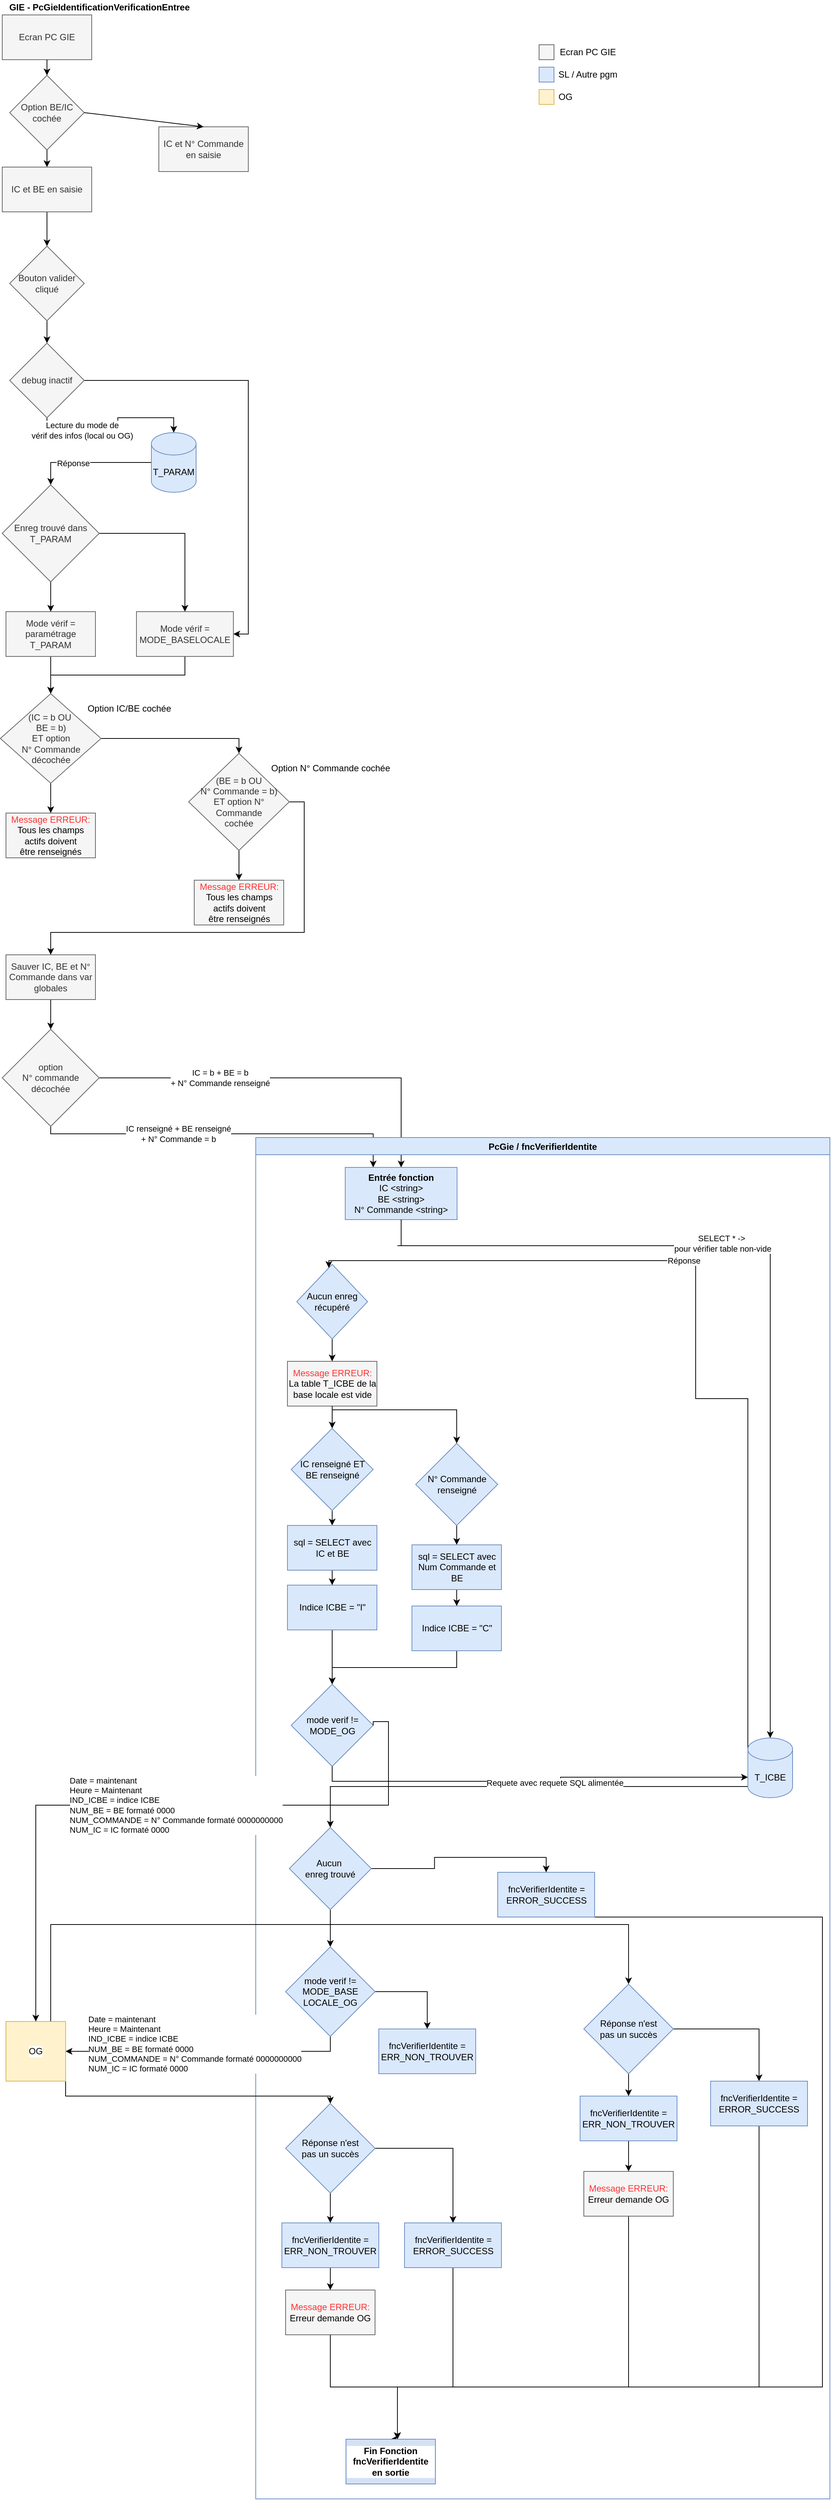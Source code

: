 <mxfile version="15.8.8" type="github">
  <diagram name="Page-1" id="c7558073-3199-34d8-9f00-42111426c3f3">
    <mxGraphModel dx="1422" dy="705" grid="1" gridSize="10" guides="1" tooltips="1" connect="1" arrows="1" fold="1" page="1" pageScale="1" pageWidth="826" pageHeight="1169" background="none" math="0" shadow="0">
      <root>
        <mxCell id="0" />
        <mxCell id="1" parent="0" />
        <mxCell id="ohkQfGkh49p79hyeSbiT-116" style="edgeStyle=orthogonalEdgeStyle;rounded=0;orthogonalLoop=1;jettySize=auto;html=1;exitX=0.5;exitY=1;exitDx=0;exitDy=0;entryX=0.5;entryY=0;entryDx=0;entryDy=0;" edge="1" parent="1" source="ohkQfGkh49p79hyeSbiT-112" target="ohkQfGkh49p79hyeSbiT-114">
          <mxGeometry relative="1" as="geometry" />
        </mxCell>
        <mxCell id="ohkQfGkh49p79hyeSbiT-112" value="Bouton valider cliqué" style="rhombus;whiteSpace=wrap;html=1;fillColor=#f5f5f5;fontColor=#333333;strokeColor=#666666;" vertex="1" parent="1">
          <mxGeometry x="80" y="390" width="100" height="100" as="geometry" />
        </mxCell>
        <mxCell id="ohkQfGkh49p79hyeSbiT-113" value="" style="endArrow=classic;html=1;rounded=0;exitX=0.5;exitY=1;exitDx=0;exitDy=0;" edge="1" parent="1" source="ohkQfGkh49p79hyeSbiT-107" target="ohkQfGkh49p79hyeSbiT-112">
          <mxGeometry width="50" height="50" relative="1" as="geometry">
            <mxPoint x="440" y="450" as="sourcePoint" />
            <mxPoint x="490" y="400" as="targetPoint" />
          </mxGeometry>
        </mxCell>
        <mxCell id="ohkQfGkh49p79hyeSbiT-118" style="edgeStyle=orthogonalEdgeStyle;rounded=0;orthogonalLoop=1;jettySize=auto;html=1;exitX=0.5;exitY=1;exitDx=0;exitDy=0;" edge="1" parent="1" source="ohkQfGkh49p79hyeSbiT-114" target="ohkQfGkh49p79hyeSbiT-117">
          <mxGeometry relative="1" as="geometry" />
        </mxCell>
        <mxCell id="ohkQfGkh49p79hyeSbiT-119" value="Lecture du mode de &lt;br&gt;vérif des infos (local ou OG)" style="edgeLabel;html=1;align=center;verticalAlign=middle;resizable=0;points=[];" vertex="1" connectable="0" parent="ohkQfGkh49p79hyeSbiT-118">
          <mxGeometry x="-0.419" y="3" relative="1" as="geometry">
            <mxPoint as="offset" />
          </mxGeometry>
        </mxCell>
        <mxCell id="ohkQfGkh49p79hyeSbiT-127" style="edgeStyle=orthogonalEdgeStyle;rounded=0;orthogonalLoop=1;jettySize=auto;html=1;exitX=1;exitY=0.5;exitDx=0;exitDy=0;entryX=1;entryY=0.5;entryDx=0;entryDy=0;" edge="1" parent="1" source="ohkQfGkh49p79hyeSbiT-114" target="ohkQfGkh49p79hyeSbiT-125">
          <mxGeometry relative="1" as="geometry">
            <Array as="points">
              <mxPoint x="400" y="570" />
              <mxPoint x="400" y="910" />
            </Array>
          </mxGeometry>
        </mxCell>
        <mxCell id="ohkQfGkh49p79hyeSbiT-114" value="debug inactif" style="rhombus;whiteSpace=wrap;html=1;fillColor=#f5f5f5;fontColor=#333333;strokeColor=#666666;" vertex="1" parent="1">
          <mxGeometry x="80" y="520" width="100" height="100" as="geometry" />
        </mxCell>
        <mxCell id="ohkQfGkh49p79hyeSbiT-121" style="edgeStyle=orthogonalEdgeStyle;rounded=0;orthogonalLoop=1;jettySize=auto;html=1;exitX=0;exitY=0.5;exitDx=0;exitDy=0;exitPerimeter=0;entryX=0.5;entryY=0;entryDx=0;entryDy=0;" edge="1" parent="1" source="ohkQfGkh49p79hyeSbiT-117" target="ohkQfGkh49p79hyeSbiT-120">
          <mxGeometry relative="1" as="geometry" />
        </mxCell>
        <mxCell id="ohkQfGkh49p79hyeSbiT-122" value="Réponse" style="edgeLabel;html=1;align=center;verticalAlign=middle;resizable=0;points=[];" vertex="1" connectable="0" parent="ohkQfGkh49p79hyeSbiT-121">
          <mxGeometry x="0.274" y="1" relative="1" as="geometry">
            <mxPoint as="offset" />
          </mxGeometry>
        </mxCell>
        <mxCell id="ohkQfGkh49p79hyeSbiT-117" value="T_PARAM" style="shape=cylinder3;whiteSpace=wrap;html=1;boundedLbl=1;backgroundOutline=1;size=15;fillColor=#dae8fc;strokeColor=#6c8ebf;" vertex="1" parent="1">
          <mxGeometry x="270" y="640" width="60" height="80" as="geometry" />
        </mxCell>
        <mxCell id="ohkQfGkh49p79hyeSbiT-124" style="edgeStyle=orthogonalEdgeStyle;rounded=0;orthogonalLoop=1;jettySize=auto;html=1;exitX=0.5;exitY=1;exitDx=0;exitDy=0;entryX=0.5;entryY=0;entryDx=0;entryDy=0;" edge="1" parent="1" source="ohkQfGkh49p79hyeSbiT-120" target="ohkQfGkh49p79hyeSbiT-123">
          <mxGeometry relative="1" as="geometry" />
        </mxCell>
        <mxCell id="ohkQfGkh49p79hyeSbiT-126" style="edgeStyle=orthogonalEdgeStyle;rounded=0;orthogonalLoop=1;jettySize=auto;html=1;exitX=1;exitY=0.5;exitDx=0;exitDy=0;entryX=0.5;entryY=0;entryDx=0;entryDy=0;" edge="1" parent="1" source="ohkQfGkh49p79hyeSbiT-120" target="ohkQfGkh49p79hyeSbiT-125">
          <mxGeometry relative="1" as="geometry" />
        </mxCell>
        <mxCell id="ohkQfGkh49p79hyeSbiT-120" value="Enreg trouvé dans T_PARAM" style="rhombus;whiteSpace=wrap;html=1;fillColor=#f5f5f5;fontColor=#333333;strokeColor=#666666;" vertex="1" parent="1">
          <mxGeometry x="70" y="710" width="130" height="130" as="geometry" />
        </mxCell>
        <mxCell id="ohkQfGkh49p79hyeSbiT-145" style="edgeStyle=orthogonalEdgeStyle;rounded=0;orthogonalLoop=1;jettySize=auto;html=1;exitX=0.5;exitY=1;exitDx=0;exitDy=0;entryX=0.5;entryY=0;entryDx=0;entryDy=0;" edge="1" parent="1" source="ohkQfGkh49p79hyeSbiT-123" target="ohkQfGkh49p79hyeSbiT-144">
          <mxGeometry relative="1" as="geometry" />
        </mxCell>
        <mxCell id="ohkQfGkh49p79hyeSbiT-123" value="Mode vérif = paramétrage T_PARAM" style="rounded=0;whiteSpace=wrap;html=1;fillColor=#f5f5f5;fontColor=#333333;strokeColor=#666666;" vertex="1" parent="1">
          <mxGeometry x="75" y="880" width="120" height="60" as="geometry" />
        </mxCell>
        <mxCell id="ohkQfGkh49p79hyeSbiT-146" style="edgeStyle=orthogonalEdgeStyle;rounded=0;orthogonalLoop=1;jettySize=auto;html=1;exitX=0.5;exitY=1;exitDx=0;exitDy=0;" edge="1" parent="1" source="ohkQfGkh49p79hyeSbiT-125" target="ohkQfGkh49p79hyeSbiT-144">
          <mxGeometry relative="1" as="geometry" />
        </mxCell>
        <mxCell id="ohkQfGkh49p79hyeSbiT-125" value="Mode vérif = MODE_BASELOCALE" style="rounded=0;whiteSpace=wrap;html=1;fillColor=#f5f5f5;fontColor=#333333;strokeColor=#666666;" vertex="1" parent="1">
          <mxGeometry x="250" y="880" width="130" height="60" as="geometry" />
        </mxCell>
        <mxCell id="ohkQfGkh49p79hyeSbiT-102" value="Ecran PC GIE" style="rounded=0;whiteSpace=wrap;html=1;fillColor=#f5f5f5;fontColor=#333333;strokeColor=#666666;" vertex="1" parent="1">
          <mxGeometry x="70" y="80" width="120" height="60" as="geometry" />
        </mxCell>
        <mxCell id="ohkQfGkh49p79hyeSbiT-103" value="Option BE/IC cochée" style="rhombus;whiteSpace=wrap;html=1;fillColor=#f5f5f5;fontColor=#333333;strokeColor=#666666;" vertex="1" parent="1">
          <mxGeometry x="80" y="161" width="100" height="100" as="geometry" />
        </mxCell>
        <mxCell id="ohkQfGkh49p79hyeSbiT-107" value="IC et BE en saisie" style="rounded=0;whiteSpace=wrap;html=1;fillColor=#f5f5f5;fontColor=#333333;strokeColor=#666666;" vertex="1" parent="1">
          <mxGeometry x="70" y="284" width="120" height="60" as="geometry" />
        </mxCell>
        <mxCell id="ohkQfGkh49p79hyeSbiT-110" value="IC et N° Commande en saisie" style="rounded=0;whiteSpace=wrap;html=1;fillColor=#f5f5f5;fontColor=#333333;strokeColor=#666666;" vertex="1" parent="1">
          <mxGeometry x="280" y="230" width="120" height="60" as="geometry" />
        </mxCell>
        <mxCell id="ohkQfGkh49p79hyeSbiT-105" value="" style="endArrow=classic;html=1;rounded=0;exitX=0.5;exitY=1;exitDx=0;exitDy=0;entryX=0.5;entryY=0;entryDx=0;entryDy=0;" edge="1" parent="1" source="ohkQfGkh49p79hyeSbiT-102" target="ohkQfGkh49p79hyeSbiT-103">
          <mxGeometry relative="1" as="geometry">
            <mxPoint x="-250" y="-160" as="sourcePoint" />
            <mxPoint x="-150" y="-160" as="targetPoint" />
          </mxGeometry>
        </mxCell>
        <mxCell id="ohkQfGkh49p79hyeSbiT-111" value="" style="endArrow=classic;html=1;rounded=0;exitX=1;exitY=0.5;exitDx=0;exitDy=0;entryX=0.5;entryY=0;entryDx=0;entryDy=0;" edge="1" parent="1" source="ohkQfGkh49p79hyeSbiT-103" target="ohkQfGkh49p79hyeSbiT-110">
          <mxGeometry width="50" height="50" relative="1" as="geometry">
            <mxPoint x="-220" y="-140" as="sourcePoint" />
            <mxPoint x="-170" y="-190" as="targetPoint" />
          </mxGeometry>
        </mxCell>
        <mxCell id="ohkQfGkh49p79hyeSbiT-108" value="" style="endArrow=classic;html=1;rounded=0;" edge="1" parent="1" source="ohkQfGkh49p79hyeSbiT-103" target="ohkQfGkh49p79hyeSbiT-107">
          <mxGeometry relative="1" as="geometry">
            <mxPoint x="-530" y="-130" as="sourcePoint" />
            <mxPoint x="-530" y="-109" as="targetPoint" />
          </mxGeometry>
        </mxCell>
        <mxCell id="ohkQfGkh49p79hyeSbiT-128" value="&lt;span style=&quot;font-weight: 700&quot;&gt;GIE - PcGieIdentificationVerificationEntree&lt;/span&gt;" style="text;html=1;align=center;verticalAlign=middle;resizable=0;points=[];autosize=1;strokeColor=none;fillColor=none;" vertex="1" parent="1">
          <mxGeometry x="70" y="60" width="260" height="20" as="geometry" />
        </mxCell>
        <mxCell id="ohkQfGkh49p79hyeSbiT-148" style="edgeStyle=orthogonalEdgeStyle;rounded=0;orthogonalLoop=1;jettySize=auto;html=1;exitX=0.5;exitY=1;exitDx=0;exitDy=0;entryX=0.5;entryY=0;entryDx=0;entryDy=0;fontColor=#000000;" edge="1" parent="1" source="ohkQfGkh49p79hyeSbiT-144" target="ohkQfGkh49p79hyeSbiT-147">
          <mxGeometry relative="1" as="geometry" />
        </mxCell>
        <mxCell id="ohkQfGkh49p79hyeSbiT-151" style="edgeStyle=orthogonalEdgeStyle;rounded=0;orthogonalLoop=1;jettySize=auto;html=1;exitX=1;exitY=0.5;exitDx=0;exitDy=0;entryX=0.5;entryY=0;entryDx=0;entryDy=0;fontColor=#000000;" edge="1" parent="1" source="ohkQfGkh49p79hyeSbiT-144" target="ohkQfGkh49p79hyeSbiT-149">
          <mxGeometry relative="1" as="geometry" />
        </mxCell>
        <mxCell id="ohkQfGkh49p79hyeSbiT-144" value="(IC = b OU&amp;nbsp;&lt;br&gt;BE = b)&lt;br&gt;ET option &lt;br&gt;N° Commande &lt;br&gt;décochée" style="rhombus;whiteSpace=wrap;html=1;fillColor=#f5f5f5;fontColor=#333333;strokeColor=#666666;" vertex="1" parent="1">
          <mxGeometry x="67.5" y="990" width="135" height="120" as="geometry" />
        </mxCell>
        <mxCell id="ohkQfGkh49p79hyeSbiT-147" value="&lt;font color=&quot;#ff3333&quot;&gt;Message ERREUR:&lt;/font&gt;&lt;br&gt;&lt;font color=&quot;#000000&quot;&gt;Tous les champs actifs doivent être&amp;nbsp;renseignés&lt;/font&gt;" style="rounded=0;whiteSpace=wrap;html=1;fillColor=#f5f5f5;fontColor=#333333;strokeColor=#666666;" vertex="1" parent="1">
          <mxGeometry x="75" y="1150" width="120" height="60" as="geometry" />
        </mxCell>
        <mxCell id="ohkQfGkh49p79hyeSbiT-154" style="edgeStyle=orthogonalEdgeStyle;rounded=0;orthogonalLoop=1;jettySize=auto;html=1;exitX=0.5;exitY=1;exitDx=0;exitDy=0;entryX=0.5;entryY=0;entryDx=0;entryDy=0;fontColor=#000000;" edge="1" parent="1" source="ohkQfGkh49p79hyeSbiT-149" target="ohkQfGkh49p79hyeSbiT-153">
          <mxGeometry relative="1" as="geometry" />
        </mxCell>
        <mxCell id="ohkQfGkh49p79hyeSbiT-156" style="edgeStyle=orthogonalEdgeStyle;rounded=0;orthogonalLoop=1;jettySize=auto;html=1;exitX=1;exitY=0.5;exitDx=0;exitDy=0;fontColor=#000000;" edge="1" parent="1" source="ohkQfGkh49p79hyeSbiT-149" target="ohkQfGkh49p79hyeSbiT-155">
          <mxGeometry relative="1" as="geometry">
            <Array as="points">
              <mxPoint x="475" y="1135" />
              <mxPoint x="475" y="1310" />
              <mxPoint x="135" y="1310" />
            </Array>
          </mxGeometry>
        </mxCell>
        <mxCell id="ohkQfGkh49p79hyeSbiT-149" value="(BE = b OU &lt;br&gt;N° Commande = b) &lt;br&gt;ET option N° Commande &lt;br&gt;cochée" style="rhombus;whiteSpace=wrap;html=1;fillColor=#f5f5f5;fontColor=#333333;strokeColor=#666666;" vertex="1" parent="1">
          <mxGeometry x="320" y="1070" width="135" height="130" as="geometry" />
        </mxCell>
        <mxCell id="ohkQfGkh49p79hyeSbiT-150" value="Option IC/BE cochée" style="text;html=1;align=center;verticalAlign=middle;resizable=0;points=[];autosize=1;strokeColor=none;fillColor=none;fontColor=#000000;" vertex="1" parent="1">
          <mxGeometry x="175" y="1000" width="130" height="20" as="geometry" />
        </mxCell>
        <mxCell id="ohkQfGkh49p79hyeSbiT-152" value="Option N° Commande cochée" style="text;html=1;align=center;verticalAlign=middle;resizable=0;points=[];autosize=1;strokeColor=none;fillColor=none;fontColor=#000000;" vertex="1" parent="1">
          <mxGeometry x="420" y="1080" width="180" height="20" as="geometry" />
        </mxCell>
        <mxCell id="ohkQfGkh49p79hyeSbiT-153" value="&lt;font color=&quot;#ff3333&quot;&gt;Message ERREUR:&lt;/font&gt;&lt;br&gt;&lt;font color=&quot;#000000&quot;&gt;Tous les champs actifs doivent être&amp;nbsp;renseignés&lt;/font&gt;" style="rounded=0;whiteSpace=wrap;html=1;fillColor=#f5f5f5;fontColor=#333333;strokeColor=#666666;" vertex="1" parent="1">
          <mxGeometry x="327.5" y="1240" width="120" height="60" as="geometry" />
        </mxCell>
        <mxCell id="ohkQfGkh49p79hyeSbiT-158" style="edgeStyle=orthogonalEdgeStyle;rounded=0;orthogonalLoop=1;jettySize=auto;html=1;exitX=0.5;exitY=1;exitDx=0;exitDy=0;entryX=0.5;entryY=0;entryDx=0;entryDy=0;fontColor=#000000;" edge="1" parent="1" source="ohkQfGkh49p79hyeSbiT-155" target="ohkQfGkh49p79hyeSbiT-157">
          <mxGeometry relative="1" as="geometry" />
        </mxCell>
        <mxCell id="ohkQfGkh49p79hyeSbiT-155" value="Sauver IC, BE et N° Commande dans var globales" style="rounded=0;whiteSpace=wrap;html=1;fillColor=#f5f5f5;fontColor=#333333;strokeColor=#666666;" vertex="1" parent="1">
          <mxGeometry x="75" y="1340" width="120" height="60" as="geometry" />
        </mxCell>
        <mxCell id="ohkQfGkh49p79hyeSbiT-162" style="edgeStyle=orthogonalEdgeStyle;rounded=0;orthogonalLoop=1;jettySize=auto;html=1;exitX=0.5;exitY=1;exitDx=0;exitDy=0;fontColor=#000000;entryX=0.25;entryY=0;entryDx=0;entryDy=0;" edge="1" parent="1" source="ohkQfGkh49p79hyeSbiT-157" target="ohkQfGkh49p79hyeSbiT-169">
          <mxGeometry relative="1" as="geometry">
            <mxPoint x="580" y="1540" as="targetPoint" />
            <Array as="points">
              <mxPoint x="135" y="1580" />
              <mxPoint x="568" y="1580" />
            </Array>
          </mxGeometry>
        </mxCell>
        <mxCell id="ohkQfGkh49p79hyeSbiT-163" value="IC renseigné + BE renseigné &lt;br&gt;+ N° Commande = b" style="edgeLabel;html=1;align=center;verticalAlign=middle;resizable=0;points=[];fontColor=#000000;" vertex="1" connectable="0" parent="ohkQfGkh49p79hyeSbiT-162">
          <mxGeometry x="0.219" relative="1" as="geometry">
            <mxPoint x="-116" as="offset" />
          </mxGeometry>
        </mxCell>
        <mxCell id="ohkQfGkh49p79hyeSbiT-164" style="edgeStyle=orthogonalEdgeStyle;rounded=0;orthogonalLoop=1;jettySize=auto;html=1;exitX=1;exitY=0.5;exitDx=0;exitDy=0;entryX=0.5;entryY=0;entryDx=0;entryDy=0;fontColor=#000000;" edge="1" parent="1" source="ohkQfGkh49p79hyeSbiT-157" target="ohkQfGkh49p79hyeSbiT-169">
          <mxGeometry relative="1" as="geometry">
            <mxPoint x="405" y="1620" as="targetPoint" />
          </mxGeometry>
        </mxCell>
        <mxCell id="ohkQfGkh49p79hyeSbiT-165" value="IC = b + BE = b &lt;br&gt;+ N° Commande renseigné" style="edgeLabel;html=1;align=center;verticalAlign=middle;resizable=0;points=[];fontColor=#000000;" vertex="1" connectable="0" parent="ohkQfGkh49p79hyeSbiT-164">
          <mxGeometry x="-0.594" y="-1" relative="1" as="geometry">
            <mxPoint x="55" y="-1" as="offset" />
          </mxGeometry>
        </mxCell>
        <mxCell id="ohkQfGkh49p79hyeSbiT-157" value="option &lt;br&gt;N° commande décochée" style="rhombus;whiteSpace=wrap;html=1;fillColor=#f5f5f5;fontColor=#333333;strokeColor=#666666;" vertex="1" parent="1">
          <mxGeometry x="70" y="1440" width="130" height="130" as="geometry" />
        </mxCell>
        <mxCell id="ohkQfGkh49p79hyeSbiT-160" value="" style="group" vertex="1" connectable="0" parent="1">
          <mxGeometry x="790" y="120" width="110" height="80" as="geometry" />
        </mxCell>
        <mxCell id="ohkQfGkh49p79hyeSbiT-129" value="" style="rounded=0;whiteSpace=wrap;html=1;fillColor=#f5f5f5;fontColor=#333333;strokeColor=#666666;container=0;" vertex="1" parent="ohkQfGkh49p79hyeSbiT-160">
          <mxGeometry width="20" height="20" as="geometry" />
        </mxCell>
        <mxCell id="ohkQfGkh49p79hyeSbiT-130" value="Ecran PC GIE" style="text;html=1;align=center;verticalAlign=middle;resizable=0;points=[];autosize=1;strokeColor=none;fillColor=none;container=0;" vertex="1" parent="ohkQfGkh49p79hyeSbiT-160">
          <mxGeometry x="20" width="90" height="20" as="geometry" />
        </mxCell>
        <mxCell id="ohkQfGkh49p79hyeSbiT-133" value="" style="rounded=0;whiteSpace=wrap;html=1;fillColor=#dae8fc;strokeColor=#6c8ebf;container=0;" vertex="1" parent="ohkQfGkh49p79hyeSbiT-160">
          <mxGeometry y="30" width="20" height="20" as="geometry" />
        </mxCell>
        <mxCell id="ohkQfGkh49p79hyeSbiT-134" value="SL / Autre pgm" style="text;html=1;align=center;verticalAlign=middle;resizable=0;points=[];autosize=1;strokeColor=none;fillColor=none;container=0;" vertex="1" parent="ohkQfGkh49p79hyeSbiT-160">
          <mxGeometry x="20" y="30" width="90" height="20" as="geometry" />
        </mxCell>
        <mxCell id="ohkQfGkh49p79hyeSbiT-141" value="" style="rounded=0;whiteSpace=wrap;html=1;fillColor=#fff2cc;strokeColor=#d6b656;container=0;" vertex="1" parent="ohkQfGkh49p79hyeSbiT-160">
          <mxGeometry y="60" width="20" height="20" as="geometry" />
        </mxCell>
        <mxCell id="ohkQfGkh49p79hyeSbiT-142" value="OG" style="text;html=1;align=center;verticalAlign=middle;resizable=0;points=[];autosize=1;strokeColor=none;fillColor=none;container=0;" vertex="1" parent="ohkQfGkh49p79hyeSbiT-160">
          <mxGeometry x="20" y="60" width="30" height="20" as="geometry" />
        </mxCell>
        <mxCell id="ohkQfGkh49p79hyeSbiT-166" value="PcGie / fncVerifierIdentite" style="swimlane;fillColor=#dae8fc;strokeColor=#6c8ebf;" vertex="1" parent="1">
          <mxGeometry x="410" y="1585" width="770" height="1825" as="geometry">
            <mxRectangle x="460" y="1460" width="130" height="23" as="alternateBounds" />
          </mxGeometry>
        </mxCell>
        <mxCell id="ohkQfGkh49p79hyeSbiT-169" value="&lt;b&gt;Entrée fonction&lt;/b&gt;&lt;br&gt;IC &amp;lt;string&amp;gt;&lt;br&gt;BE &amp;lt;string&amp;gt;&lt;br&gt;N° Commande &amp;lt;string&amp;gt;" style="rounded=0;whiteSpace=wrap;html=1;fillColor=#dae8fc;strokeColor=#6c8ebf;" vertex="1" parent="ohkQfGkh49p79hyeSbiT-166">
          <mxGeometry x="120" y="40" width="150" height="70" as="geometry" />
        </mxCell>
        <mxCell id="ohkQfGkh49p79hyeSbiT-176" style="edgeStyle=orthogonalEdgeStyle;rounded=0;orthogonalLoop=1;jettySize=auto;html=1;exitX=0.5;exitY=1;exitDx=0;exitDy=0;fontColor=#000000;" edge="1" parent="ohkQfGkh49p79hyeSbiT-166" source="ohkQfGkh49p79hyeSbiT-172" target="ohkQfGkh49p79hyeSbiT-175">
          <mxGeometry relative="1" as="geometry" />
        </mxCell>
        <mxCell id="ohkQfGkh49p79hyeSbiT-172" value="Aucun enreg récupéré" style="rhombus;whiteSpace=wrap;html=1;fillColor=#dae8fc;strokeColor=#6c8ebf;" vertex="1" parent="ohkQfGkh49p79hyeSbiT-166">
          <mxGeometry x="55" y="170" width="95" height="100" as="geometry" />
        </mxCell>
        <mxCell id="ohkQfGkh49p79hyeSbiT-178" style="edgeStyle=orthogonalEdgeStyle;rounded=0;orthogonalLoop=1;jettySize=auto;html=1;exitX=0.5;exitY=1;exitDx=0;exitDy=0;fontColor=#000000;" edge="1" parent="ohkQfGkh49p79hyeSbiT-166" source="ohkQfGkh49p79hyeSbiT-175" target="ohkQfGkh49p79hyeSbiT-177">
          <mxGeometry relative="1" as="geometry" />
        </mxCell>
        <mxCell id="ohkQfGkh49p79hyeSbiT-175" value="&lt;font color=&quot;#ff3333&quot;&gt;Message ERREUR:&lt;/font&gt;&lt;br&gt;&lt;font color=&quot;#000000&quot;&gt;La table T_ICBE de la base locale est vide&lt;/font&gt;" style="rounded=0;whiteSpace=wrap;html=1;fillColor=#f5f5f5;fontColor=#333333;strokeColor=#666666;" vertex="1" parent="ohkQfGkh49p79hyeSbiT-166">
          <mxGeometry x="42.5" y="300" width="120" height="60" as="geometry" />
        </mxCell>
        <mxCell id="ohkQfGkh49p79hyeSbiT-189" style="edgeStyle=orthogonalEdgeStyle;rounded=0;orthogonalLoop=1;jettySize=auto;html=1;exitX=0.5;exitY=1;exitDx=0;exitDy=0;entryX=0.5;entryY=0;entryDx=0;entryDy=0;fontColor=#000000;" edge="1" parent="ohkQfGkh49p79hyeSbiT-166" source="ohkQfGkh49p79hyeSbiT-177" target="ohkQfGkh49p79hyeSbiT-186">
          <mxGeometry relative="1" as="geometry" />
        </mxCell>
        <mxCell id="ohkQfGkh49p79hyeSbiT-177" value="IC renseigné ET&lt;br&gt;BE renseigné" style="rhombus;whiteSpace=wrap;html=1;fillColor=#dae8fc;strokeColor=#6c8ebf;" vertex="1" parent="ohkQfGkh49p79hyeSbiT-166">
          <mxGeometry x="47.5" y="390" width="110" height="110" as="geometry" />
        </mxCell>
        <mxCell id="ohkQfGkh49p79hyeSbiT-204" style="edgeStyle=orthogonalEdgeStyle;rounded=0;orthogonalLoop=1;jettySize=auto;html=1;exitX=0.5;exitY=1;exitDx=0;exitDy=0;fontColor=#000000;" edge="1" parent="ohkQfGkh49p79hyeSbiT-166" source="ohkQfGkh49p79hyeSbiT-181" target="ohkQfGkh49p79hyeSbiT-198">
          <mxGeometry relative="1" as="geometry" />
        </mxCell>
        <mxCell id="ohkQfGkh49p79hyeSbiT-181" value="Indice ICBE = &quot;I&quot;" style="rounded=0;whiteSpace=wrap;html=1;fillColor=#dae8fc;strokeColor=#6c8ebf;" vertex="1" parent="ohkQfGkh49p79hyeSbiT-166">
          <mxGeometry x="42.5" y="600" width="120" height="60" as="geometry" />
        </mxCell>
        <mxCell id="ohkQfGkh49p79hyeSbiT-190" style="edgeStyle=orthogonalEdgeStyle;rounded=0;orthogonalLoop=1;jettySize=auto;html=1;exitX=0.5;exitY=1;exitDx=0;exitDy=0;entryX=0.5;entryY=0;entryDx=0;entryDy=0;fontColor=#000000;" edge="1" parent="ohkQfGkh49p79hyeSbiT-166" source="ohkQfGkh49p79hyeSbiT-186" target="ohkQfGkh49p79hyeSbiT-181">
          <mxGeometry relative="1" as="geometry" />
        </mxCell>
        <mxCell id="ohkQfGkh49p79hyeSbiT-186" value="sql = SELECT avec IC et BE" style="rounded=0;whiteSpace=wrap;html=1;fillColor=#dae8fc;strokeColor=#6c8ebf;" vertex="1" parent="ohkQfGkh49p79hyeSbiT-166">
          <mxGeometry x="42.5" y="520" width="120" height="60" as="geometry" />
        </mxCell>
        <mxCell id="ohkQfGkh49p79hyeSbiT-198" value="mode verif != MODE_OG" style="rhombus;whiteSpace=wrap;html=1;fillColor=#dae8fc;strokeColor=#6c8ebf;" vertex="1" parent="ohkQfGkh49p79hyeSbiT-166">
          <mxGeometry x="47.5" y="733" width="110" height="110" as="geometry" />
        </mxCell>
        <mxCell id="ohkQfGkh49p79hyeSbiT-173" style="edgeStyle=orthogonalEdgeStyle;rounded=0;orthogonalLoop=1;jettySize=auto;html=1;exitX=0;exitY=0;exitDx=0;exitDy=15;exitPerimeter=0;fontColor=#000000;" edge="1" parent="1" source="ohkQfGkh49p79hyeSbiT-168" target="ohkQfGkh49p79hyeSbiT-172">
          <mxGeometry relative="1" as="geometry">
            <Array as="points">
              <mxPoint x="1000" y="1935" />
              <mxPoint x="1000" y="1750" />
              <mxPoint x="508" y="1750" />
            </Array>
          </mxGeometry>
        </mxCell>
        <mxCell id="ohkQfGkh49p79hyeSbiT-174" value="Réponse" style="edgeLabel;html=1;align=center;verticalAlign=middle;resizable=0;points=[];fontColor=#000000;" vertex="1" connectable="0" parent="ohkQfGkh49p79hyeSbiT-173">
          <mxGeometry x="0.209" relative="1" as="geometry">
            <mxPoint as="offset" />
          </mxGeometry>
        </mxCell>
        <mxCell id="ohkQfGkh49p79hyeSbiT-209" style="edgeStyle=orthogonalEdgeStyle;rounded=0;orthogonalLoop=1;jettySize=auto;html=1;exitX=0;exitY=1;exitDx=0;exitDy=-15;exitPerimeter=0;entryX=0.5;entryY=0;entryDx=0;entryDy=0;fontColor=#000000;" edge="1" parent="1" source="ohkQfGkh49p79hyeSbiT-168" target="ohkQfGkh49p79hyeSbiT-208">
          <mxGeometry relative="1" as="geometry" />
        </mxCell>
        <mxCell id="ohkQfGkh49p79hyeSbiT-168" value="T_ICBE" style="shape=cylinder3;whiteSpace=wrap;html=1;boundedLbl=1;backgroundOutline=1;size=15;fillColor=#dae8fc;strokeColor=#6c8ebf;" vertex="1" parent="1">
          <mxGeometry x="1070" y="2390" width="60" height="80" as="geometry" />
        </mxCell>
        <mxCell id="ohkQfGkh49p79hyeSbiT-170" style="edgeStyle=orthogonalEdgeStyle;rounded=0;orthogonalLoop=1;jettySize=auto;html=1;exitX=0.5;exitY=1;exitDx=0;exitDy=0;entryX=0.5;entryY=0;entryDx=0;entryDy=0;entryPerimeter=0;fontColor=#000000;" edge="1" parent="1" source="ohkQfGkh49p79hyeSbiT-169" target="ohkQfGkh49p79hyeSbiT-168">
          <mxGeometry relative="1" as="geometry">
            <Array as="points">
              <mxPoint x="600" y="1730" />
              <mxPoint x="1070" y="1730" />
            </Array>
          </mxGeometry>
        </mxCell>
        <mxCell id="ohkQfGkh49p79hyeSbiT-171" value="SELECT * -&amp;gt;&amp;nbsp;&lt;br&gt;pour vérifier table non-vide" style="edgeLabel;html=1;align=center;verticalAlign=middle;resizable=0;points=[];fontColor=#000000;" vertex="1" connectable="0" parent="ohkQfGkh49p79hyeSbiT-170">
          <mxGeometry x="-0.196" y="3" relative="1" as="geometry">
            <mxPoint x="-7" as="offset" />
          </mxGeometry>
        </mxCell>
        <mxCell id="ohkQfGkh49p79hyeSbiT-195" style="edgeStyle=orthogonalEdgeStyle;rounded=0;orthogonalLoop=1;jettySize=auto;html=1;exitX=0.5;exitY=1;exitDx=0;exitDy=0;fontColor=#000000;" edge="1" parent="1" source="ohkQfGkh49p79hyeSbiT-191" target="ohkQfGkh49p79hyeSbiT-193">
          <mxGeometry relative="1" as="geometry">
            <mxPoint x="679.5" y="2125" as="targetPoint" />
          </mxGeometry>
        </mxCell>
        <mxCell id="ohkQfGkh49p79hyeSbiT-191" value="N° Commande&lt;br&gt;renseigné" style="rhombus;whiteSpace=wrap;html=1;fillColor=#dae8fc;strokeColor=#6c8ebf;" vertex="1" parent="1">
          <mxGeometry x="624.5" y="1995" width="110" height="110" as="geometry" />
        </mxCell>
        <mxCell id="ohkQfGkh49p79hyeSbiT-205" style="edgeStyle=orthogonalEdgeStyle;rounded=0;orthogonalLoop=1;jettySize=auto;html=1;exitX=0.5;exitY=1;exitDx=0;exitDy=0;fontColor=#000000;" edge="1" parent="1" source="ohkQfGkh49p79hyeSbiT-192" target="ohkQfGkh49p79hyeSbiT-198">
          <mxGeometry relative="1" as="geometry" />
        </mxCell>
        <mxCell id="ohkQfGkh49p79hyeSbiT-192" value="Indice ICBE = &quot;C&quot;" style="rounded=0;whiteSpace=wrap;html=1;fillColor=#dae8fc;strokeColor=#6c8ebf;" vertex="1" parent="1">
          <mxGeometry x="619.5" y="2213" width="120" height="60" as="geometry" />
        </mxCell>
        <mxCell id="ohkQfGkh49p79hyeSbiT-202" style="edgeStyle=orthogonalEdgeStyle;rounded=0;orthogonalLoop=1;jettySize=auto;html=1;exitX=0.5;exitY=1;exitDx=0;exitDy=0;fontColor=#000000;" edge="1" parent="1" source="ohkQfGkh49p79hyeSbiT-193" target="ohkQfGkh49p79hyeSbiT-192">
          <mxGeometry relative="1" as="geometry" />
        </mxCell>
        <mxCell id="ohkQfGkh49p79hyeSbiT-193" value="sql = SELECT avec Num Commande et BE" style="rounded=0;whiteSpace=wrap;html=1;fillColor=#dae8fc;strokeColor=#6c8ebf;" vertex="1" parent="1">
          <mxGeometry x="619.5" y="2131" width="120" height="60" as="geometry" />
        </mxCell>
        <mxCell id="ohkQfGkh49p79hyeSbiT-194" style="edgeStyle=orthogonalEdgeStyle;rounded=0;orthogonalLoop=1;jettySize=auto;html=1;exitX=0.5;exitY=1;exitDx=0;exitDy=0;entryX=0.5;entryY=0;entryDx=0;entryDy=0;fontColor=#000000;" edge="1" parent="1" source="ohkQfGkh49p79hyeSbiT-175" target="ohkQfGkh49p79hyeSbiT-191">
          <mxGeometry relative="1" as="geometry">
            <Array as="points">
              <mxPoint x="513" y="1950" />
              <mxPoint x="680" y="1950" />
            </Array>
          </mxGeometry>
        </mxCell>
        <mxCell id="ohkQfGkh49p79hyeSbiT-206" style="edgeStyle=orthogonalEdgeStyle;rounded=0;orthogonalLoop=1;jettySize=auto;html=1;exitX=0.5;exitY=1;exitDx=0;exitDy=0;entryX=0;entryY=0;entryDx=0;entryDy=52.5;entryPerimeter=0;fontColor=#000000;" edge="1" parent="1" source="ohkQfGkh49p79hyeSbiT-198" target="ohkQfGkh49p79hyeSbiT-168">
          <mxGeometry relative="1" as="geometry" />
        </mxCell>
        <mxCell id="ohkQfGkh49p79hyeSbiT-207" value="Requete avec requete SQL alimentée" style="edgeLabel;html=1;align=center;verticalAlign=middle;resizable=0;points=[];fontColor=#000000;" vertex="1" connectable="0" parent="ohkQfGkh49p79hyeSbiT-206">
          <mxGeometry x="0.088" y="-2" relative="1" as="geometry">
            <mxPoint x="1" as="offset" />
          </mxGeometry>
        </mxCell>
        <mxCell id="ohkQfGkh49p79hyeSbiT-211" style="edgeStyle=orthogonalEdgeStyle;rounded=0;orthogonalLoop=1;jettySize=auto;html=1;exitX=0.5;exitY=1;exitDx=0;exitDy=0;fontColor=#000000;" edge="1" parent="1" source="ohkQfGkh49p79hyeSbiT-208" target="ohkQfGkh49p79hyeSbiT-210">
          <mxGeometry relative="1" as="geometry" />
        </mxCell>
        <mxCell id="ohkQfGkh49p79hyeSbiT-230" style="edgeStyle=orthogonalEdgeStyle;rounded=0;orthogonalLoop=1;jettySize=auto;html=1;exitX=1;exitY=0.5;exitDx=0;exitDy=0;entryX=0.5;entryY=0;entryDx=0;entryDy=0;fontColor=#000000;" edge="1" parent="1" source="ohkQfGkh49p79hyeSbiT-208" target="ohkQfGkh49p79hyeSbiT-229">
          <mxGeometry relative="1" as="geometry" />
        </mxCell>
        <mxCell id="ohkQfGkh49p79hyeSbiT-208" value="Aucun&amp;nbsp;&lt;br&gt;enreg trouvé" style="rhombus;whiteSpace=wrap;html=1;fillColor=#dae8fc;strokeColor=#6c8ebf;" vertex="1" parent="1">
          <mxGeometry x="455" y="2510" width="110" height="110" as="geometry" />
        </mxCell>
        <mxCell id="ohkQfGkh49p79hyeSbiT-214" style="edgeStyle=orthogonalEdgeStyle;rounded=0;orthogonalLoop=1;jettySize=auto;html=1;exitX=0.5;exitY=1;exitDx=0;exitDy=0;fontColor=#000000;" edge="1" parent="1" source="ohkQfGkh49p79hyeSbiT-210" target="ohkQfGkh49p79hyeSbiT-213">
          <mxGeometry relative="1" as="geometry" />
        </mxCell>
        <mxCell id="ohkQfGkh49p79hyeSbiT-217" value="&lt;div style=&quot;text-align: left&quot;&gt;Date = maintenant&lt;/div&gt;&lt;div style=&quot;text-align: left&quot;&gt;Heure = Maintenant&lt;/div&gt;&lt;div style=&quot;text-align: left&quot;&gt;IND_ICBE = indice ICBE&lt;/div&gt;&lt;div style=&quot;text-align: left&quot;&gt;NUM_BE = BE formaté 0000&lt;/div&gt;&lt;div style=&quot;text-align: left&quot;&gt;NUM_COMMANDE = N° Commande formaté 0000000000&lt;/div&gt;&lt;div style=&quot;text-align: left&quot;&gt;NUM_IC = IC formaté 0000&lt;/div&gt;" style="edgeLabel;html=1;align=center;verticalAlign=middle;resizable=0;points=[];fontColor=#000000;" vertex="1" connectable="0" parent="ohkQfGkh49p79hyeSbiT-214">
          <mxGeometry x="-0.645" y="-3" relative="1" as="geometry">
            <mxPoint x="-136" y="-7" as="offset" />
          </mxGeometry>
        </mxCell>
        <mxCell id="ohkQfGkh49p79hyeSbiT-228" style="edgeStyle=orthogonalEdgeStyle;rounded=0;orthogonalLoop=1;jettySize=auto;html=1;exitX=1;exitY=0.5;exitDx=0;exitDy=0;entryX=0.5;entryY=0;entryDx=0;entryDy=0;fontColor=#000000;" edge="1" parent="1" source="ohkQfGkh49p79hyeSbiT-210" target="ohkQfGkh49p79hyeSbiT-227">
          <mxGeometry relative="1" as="geometry" />
        </mxCell>
        <mxCell id="ohkQfGkh49p79hyeSbiT-210" value="mode verif != &lt;br&gt;MODE_BASE&lt;br&gt;LOCALE_OG" style="rhombus;whiteSpace=wrap;html=1;fillColor=#dae8fc;strokeColor=#6c8ebf;" vertex="1" parent="1">
          <mxGeometry x="450" y="2670" width="120" height="120" as="geometry" />
        </mxCell>
        <mxCell id="ohkQfGkh49p79hyeSbiT-219" style="edgeStyle=orthogonalEdgeStyle;rounded=0;orthogonalLoop=1;jettySize=auto;html=1;exitX=1;exitY=0.5;exitDx=0;exitDy=0;fontColor=#000000;" edge="1" parent="1" source="ohkQfGkh49p79hyeSbiT-213" target="ohkQfGkh49p79hyeSbiT-218">
          <mxGeometry relative="1" as="geometry">
            <Array as="points">
              <mxPoint x="155" y="2870" />
              <mxPoint x="510" y="2870" />
            </Array>
          </mxGeometry>
        </mxCell>
        <mxCell id="ohkQfGkh49p79hyeSbiT-233" style="edgeStyle=orthogonalEdgeStyle;rounded=0;orthogonalLoop=1;jettySize=auto;html=1;exitX=0.75;exitY=0;exitDx=0;exitDy=0;fontColor=#000000;entryX=0.5;entryY=0;entryDx=0;entryDy=0;" edge="1" parent="1" source="ohkQfGkh49p79hyeSbiT-213" target="ohkQfGkh49p79hyeSbiT-234">
          <mxGeometry relative="1" as="geometry">
            <mxPoint x="1010" y="2600" as="targetPoint" />
            <Array as="points">
              <mxPoint x="135" y="2640" />
              <mxPoint x="910" y="2640" />
            </Array>
          </mxGeometry>
        </mxCell>
        <mxCell id="ohkQfGkh49p79hyeSbiT-213" value="OG" style="whiteSpace=wrap;html=1;aspect=fixed;labelBackgroundColor=#FFFFFF;fillColor=#fff2cc;strokeColor=#d6b656;" vertex="1" parent="1">
          <mxGeometry x="75" y="2770" width="80" height="80" as="geometry" />
        </mxCell>
        <mxCell id="ohkQfGkh49p79hyeSbiT-223" style="edgeStyle=orthogonalEdgeStyle;rounded=0;orthogonalLoop=1;jettySize=auto;html=1;exitX=0.5;exitY=1;exitDx=0;exitDy=0;fontColor=#000000;" edge="1" parent="1" source="ohkQfGkh49p79hyeSbiT-218" target="ohkQfGkh49p79hyeSbiT-222">
          <mxGeometry relative="1" as="geometry" />
        </mxCell>
        <mxCell id="ohkQfGkh49p79hyeSbiT-226" style="edgeStyle=orthogonalEdgeStyle;rounded=0;orthogonalLoop=1;jettySize=auto;html=1;exitX=1;exitY=0.5;exitDx=0;exitDy=0;fontColor=#000000;" edge="1" parent="1" source="ohkQfGkh49p79hyeSbiT-218" target="ohkQfGkh49p79hyeSbiT-225">
          <mxGeometry relative="1" as="geometry" />
        </mxCell>
        <mxCell id="ohkQfGkh49p79hyeSbiT-218" value="Réponse n&#39;est &lt;br&gt;pas un succès" style="rhombus;whiteSpace=wrap;html=1;fillColor=#dae8fc;strokeColor=#6c8ebf;" vertex="1" parent="1">
          <mxGeometry x="450" y="2880" width="120" height="120" as="geometry" />
        </mxCell>
        <mxCell id="ohkQfGkh49p79hyeSbiT-242" style="edgeStyle=orthogonalEdgeStyle;rounded=0;orthogonalLoop=1;jettySize=auto;html=1;exitX=0.5;exitY=1;exitDx=0;exitDy=0;fontColor=#000000;" edge="1" parent="1" source="ohkQfGkh49p79hyeSbiT-220" target="ohkQfGkh49p79hyeSbiT-241">
          <mxGeometry relative="1" as="geometry">
            <Array as="points">
              <mxPoint x="510" y="3260" />
              <mxPoint x="600" y="3260" />
            </Array>
          </mxGeometry>
        </mxCell>
        <mxCell id="ohkQfGkh49p79hyeSbiT-220" value="&lt;font color=&quot;#ff3333&quot;&gt;Message ERREUR:&lt;/font&gt;&lt;br&gt;&lt;font color=&quot;#000000&quot;&gt;Erreur demande OG&lt;/font&gt;" style="rounded=0;whiteSpace=wrap;html=1;fillColor=#f5f5f5;fontColor=#333333;strokeColor=#666666;" vertex="1" parent="1">
          <mxGeometry x="450" y="3130" width="120" height="60" as="geometry" />
        </mxCell>
        <mxCell id="ohkQfGkh49p79hyeSbiT-224" style="edgeStyle=orthogonalEdgeStyle;rounded=0;orthogonalLoop=1;jettySize=auto;html=1;exitX=0.5;exitY=1;exitDx=0;exitDy=0;entryX=0.5;entryY=0;entryDx=0;entryDy=0;fontColor=#000000;" edge="1" parent="1" source="ohkQfGkh49p79hyeSbiT-222" target="ohkQfGkh49p79hyeSbiT-220">
          <mxGeometry relative="1" as="geometry" />
        </mxCell>
        <mxCell id="ohkQfGkh49p79hyeSbiT-222" value="fncVerifierIdentite = ERR_NON_TROUVER" style="rounded=0;whiteSpace=wrap;html=1;fillColor=#dae8fc;strokeColor=#6c8ebf;" vertex="1" parent="1">
          <mxGeometry x="445" y="3040" width="130" height="60" as="geometry" />
        </mxCell>
        <mxCell id="ohkQfGkh49p79hyeSbiT-243" style="edgeStyle=orthogonalEdgeStyle;rounded=0;orthogonalLoop=1;jettySize=auto;html=1;exitX=0.5;exitY=1;exitDx=0;exitDy=0;fontColor=#000000;" edge="1" parent="1" source="ohkQfGkh49p79hyeSbiT-225" target="ohkQfGkh49p79hyeSbiT-241">
          <mxGeometry relative="1" as="geometry">
            <mxPoint x="570" y="3250" as="targetPoint" />
            <Array as="points">
              <mxPoint x="675" y="3260" />
              <mxPoint x="600" y="3260" />
            </Array>
          </mxGeometry>
        </mxCell>
        <mxCell id="ohkQfGkh49p79hyeSbiT-225" value="fncVerifierIdentite = ERROR_SUCCESS" style="rounded=0;whiteSpace=wrap;html=1;fillColor=#dae8fc;strokeColor=#6c8ebf;" vertex="1" parent="1">
          <mxGeometry x="609.5" y="3040" width="130" height="60" as="geometry" />
        </mxCell>
        <mxCell id="ohkQfGkh49p79hyeSbiT-227" value="fncVerifierIdentite = ERR_NON_TROUVER" style="rounded=0;whiteSpace=wrap;html=1;fillColor=#dae8fc;strokeColor=#6c8ebf;" vertex="1" parent="1">
          <mxGeometry x="575" y="2780" width="130" height="60" as="geometry" />
        </mxCell>
        <mxCell id="ohkQfGkh49p79hyeSbiT-246" style="edgeStyle=orthogonalEdgeStyle;rounded=0;orthogonalLoop=1;jettySize=auto;html=1;exitX=0.5;exitY=1;exitDx=0;exitDy=0;fontColor=#000000;" edge="1" parent="1" source="ohkQfGkh49p79hyeSbiT-229" target="ohkQfGkh49p79hyeSbiT-241">
          <mxGeometry relative="1" as="geometry">
            <Array as="points">
              <mxPoint x="1170" y="2630" />
              <mxPoint x="1170" y="3260" />
              <mxPoint x="600" y="3260" />
            </Array>
          </mxGeometry>
        </mxCell>
        <mxCell id="ohkQfGkh49p79hyeSbiT-229" value="fncVerifierIdentite = ERROR_SUCCESS" style="rounded=0;whiteSpace=wrap;html=1;fillColor=#dae8fc;strokeColor=#6c8ebf;" vertex="1" parent="1">
          <mxGeometry x="734.5" y="2570" width="130" height="60" as="geometry" />
        </mxCell>
        <mxCell id="ohkQfGkh49p79hyeSbiT-231" style="edgeStyle=orthogonalEdgeStyle;rounded=0;orthogonalLoop=1;jettySize=auto;html=1;exitX=1;exitY=0.5;exitDx=0;exitDy=0;entryX=0.5;entryY=0;entryDx=0;entryDy=0;fontColor=#000000;" edge="1" parent="1" source="ohkQfGkh49p79hyeSbiT-198" target="ohkQfGkh49p79hyeSbiT-213">
          <mxGeometry relative="1" as="geometry">
            <Array as="points">
              <mxPoint x="588" y="2368" />
              <mxPoint x="588" y="2480" />
              <mxPoint x="115" y="2480" />
            </Array>
          </mxGeometry>
        </mxCell>
        <mxCell id="ohkQfGkh49p79hyeSbiT-232" value="&lt;div style=&quot;text-align: left&quot;&gt;Date = maintenant&lt;/div&gt;&lt;div style=&quot;text-align: left&quot;&gt;Heure = Maintenant&lt;/div&gt;&lt;div style=&quot;text-align: left&quot;&gt;IND_ICBE = indice ICBE&lt;/div&gt;&lt;div style=&quot;text-align: left&quot;&gt;NUM_BE = BE formaté 0000&lt;/div&gt;&lt;div style=&quot;text-align: left&quot;&gt;NUM_COMMANDE = N° Commande formaté 0000000000&lt;/div&gt;&lt;div style=&quot;text-align: left&quot;&gt;NUM_IC = IC formaté 0000&lt;/div&gt;" style="edgeLabel;html=1;align=center;verticalAlign=middle;resizable=0;points=[];fontColor=#000000;" vertex="1" connectable="0" parent="ohkQfGkh49p79hyeSbiT-231">
          <mxGeometry x="0.196" relative="1" as="geometry">
            <mxPoint x="116" as="offset" />
          </mxGeometry>
        </mxCell>
        <mxCell id="ohkQfGkh49p79hyeSbiT-238" style="edgeStyle=orthogonalEdgeStyle;rounded=0;orthogonalLoop=1;jettySize=auto;html=1;exitX=0.5;exitY=1;exitDx=0;exitDy=0;fontColor=#000000;" edge="1" parent="1" source="ohkQfGkh49p79hyeSbiT-234" target="ohkQfGkh49p79hyeSbiT-237">
          <mxGeometry relative="1" as="geometry" />
        </mxCell>
        <mxCell id="ohkQfGkh49p79hyeSbiT-240" style="edgeStyle=orthogonalEdgeStyle;rounded=0;orthogonalLoop=1;jettySize=auto;html=1;exitX=1;exitY=0.5;exitDx=0;exitDy=0;entryX=0.5;entryY=0;entryDx=0;entryDy=0;fontColor=#000000;" edge="1" parent="1" source="ohkQfGkh49p79hyeSbiT-234" target="ohkQfGkh49p79hyeSbiT-239">
          <mxGeometry relative="1" as="geometry" />
        </mxCell>
        <mxCell id="ohkQfGkh49p79hyeSbiT-234" value="Réponse n&#39;est &lt;br&gt;pas un succès" style="rhombus;whiteSpace=wrap;html=1;fillColor=#dae8fc;strokeColor=#6c8ebf;" vertex="1" parent="1">
          <mxGeometry x="850" y="2720" width="120" height="120" as="geometry" />
        </mxCell>
        <mxCell id="ohkQfGkh49p79hyeSbiT-244" style="edgeStyle=orthogonalEdgeStyle;rounded=0;orthogonalLoop=1;jettySize=auto;html=1;exitX=0.5;exitY=1;exitDx=0;exitDy=0;entryX=0.5;entryY=0;entryDx=0;entryDy=0;fontColor=#000000;" edge="1" parent="1" source="ohkQfGkh49p79hyeSbiT-235" target="ohkQfGkh49p79hyeSbiT-241">
          <mxGeometry relative="1" as="geometry">
            <Array as="points">
              <mxPoint x="910" y="3260" />
              <mxPoint x="600" y="3260" />
            </Array>
          </mxGeometry>
        </mxCell>
        <mxCell id="ohkQfGkh49p79hyeSbiT-235" value="&lt;font color=&quot;#ff3333&quot;&gt;Message ERREUR:&lt;/font&gt;&lt;br&gt;&lt;font color=&quot;#000000&quot;&gt;Erreur demande OG&lt;/font&gt;" style="rounded=0;whiteSpace=wrap;html=1;fillColor=#f5f5f5;fontColor=#333333;strokeColor=#666666;" vertex="1" parent="1">
          <mxGeometry x="850" y="2971" width="120" height="60" as="geometry" />
        </mxCell>
        <mxCell id="ohkQfGkh49p79hyeSbiT-236" style="edgeStyle=orthogonalEdgeStyle;rounded=0;orthogonalLoop=1;jettySize=auto;html=1;exitX=0.5;exitY=1;exitDx=0;exitDy=0;entryX=0.5;entryY=0;entryDx=0;entryDy=0;fontColor=#000000;" edge="1" parent="1" source="ohkQfGkh49p79hyeSbiT-237" target="ohkQfGkh49p79hyeSbiT-235">
          <mxGeometry relative="1" as="geometry" />
        </mxCell>
        <mxCell id="ohkQfGkh49p79hyeSbiT-237" value="fncVerifierIdentite = ERR_NON_TROUVER" style="rounded=0;whiteSpace=wrap;html=1;fillColor=#dae8fc;strokeColor=#6c8ebf;" vertex="1" parent="1">
          <mxGeometry x="845" y="2870" width="130" height="60" as="geometry" />
        </mxCell>
        <mxCell id="ohkQfGkh49p79hyeSbiT-245" style="edgeStyle=orthogonalEdgeStyle;rounded=0;orthogonalLoop=1;jettySize=auto;html=1;exitX=0.5;exitY=1;exitDx=0;exitDy=0;fontColor=#000000;" edge="1" parent="1" source="ohkQfGkh49p79hyeSbiT-239" target="ohkQfGkh49p79hyeSbiT-241">
          <mxGeometry relative="1" as="geometry">
            <Array as="points">
              <mxPoint x="1085" y="3260" />
              <mxPoint x="600" y="3260" />
            </Array>
          </mxGeometry>
        </mxCell>
        <mxCell id="ohkQfGkh49p79hyeSbiT-239" value="fncVerifierIdentite = ERROR_SUCCESS" style="rounded=0;whiteSpace=wrap;html=1;fillColor=#dae8fc;strokeColor=#6c8ebf;" vertex="1" parent="1">
          <mxGeometry x="1020" y="2850" width="130" height="60" as="geometry" />
        </mxCell>
        <mxCell id="ohkQfGkh49p79hyeSbiT-241" value="&lt;b&gt;Fin Fonction&lt;br&gt;fncVerifierIdentite en sortie&lt;br&gt;&lt;/b&gt;" style="rounded=0;whiteSpace=wrap;html=1;labelBackgroundColor=#FFFFFF;fillColor=#D4E1F5;strokeColor=#6c8ebf;" vertex="1" parent="1">
          <mxGeometry x="531" y="3330" width="120" height="60" as="geometry" />
        </mxCell>
      </root>
    </mxGraphModel>
  </diagram>
</mxfile>
